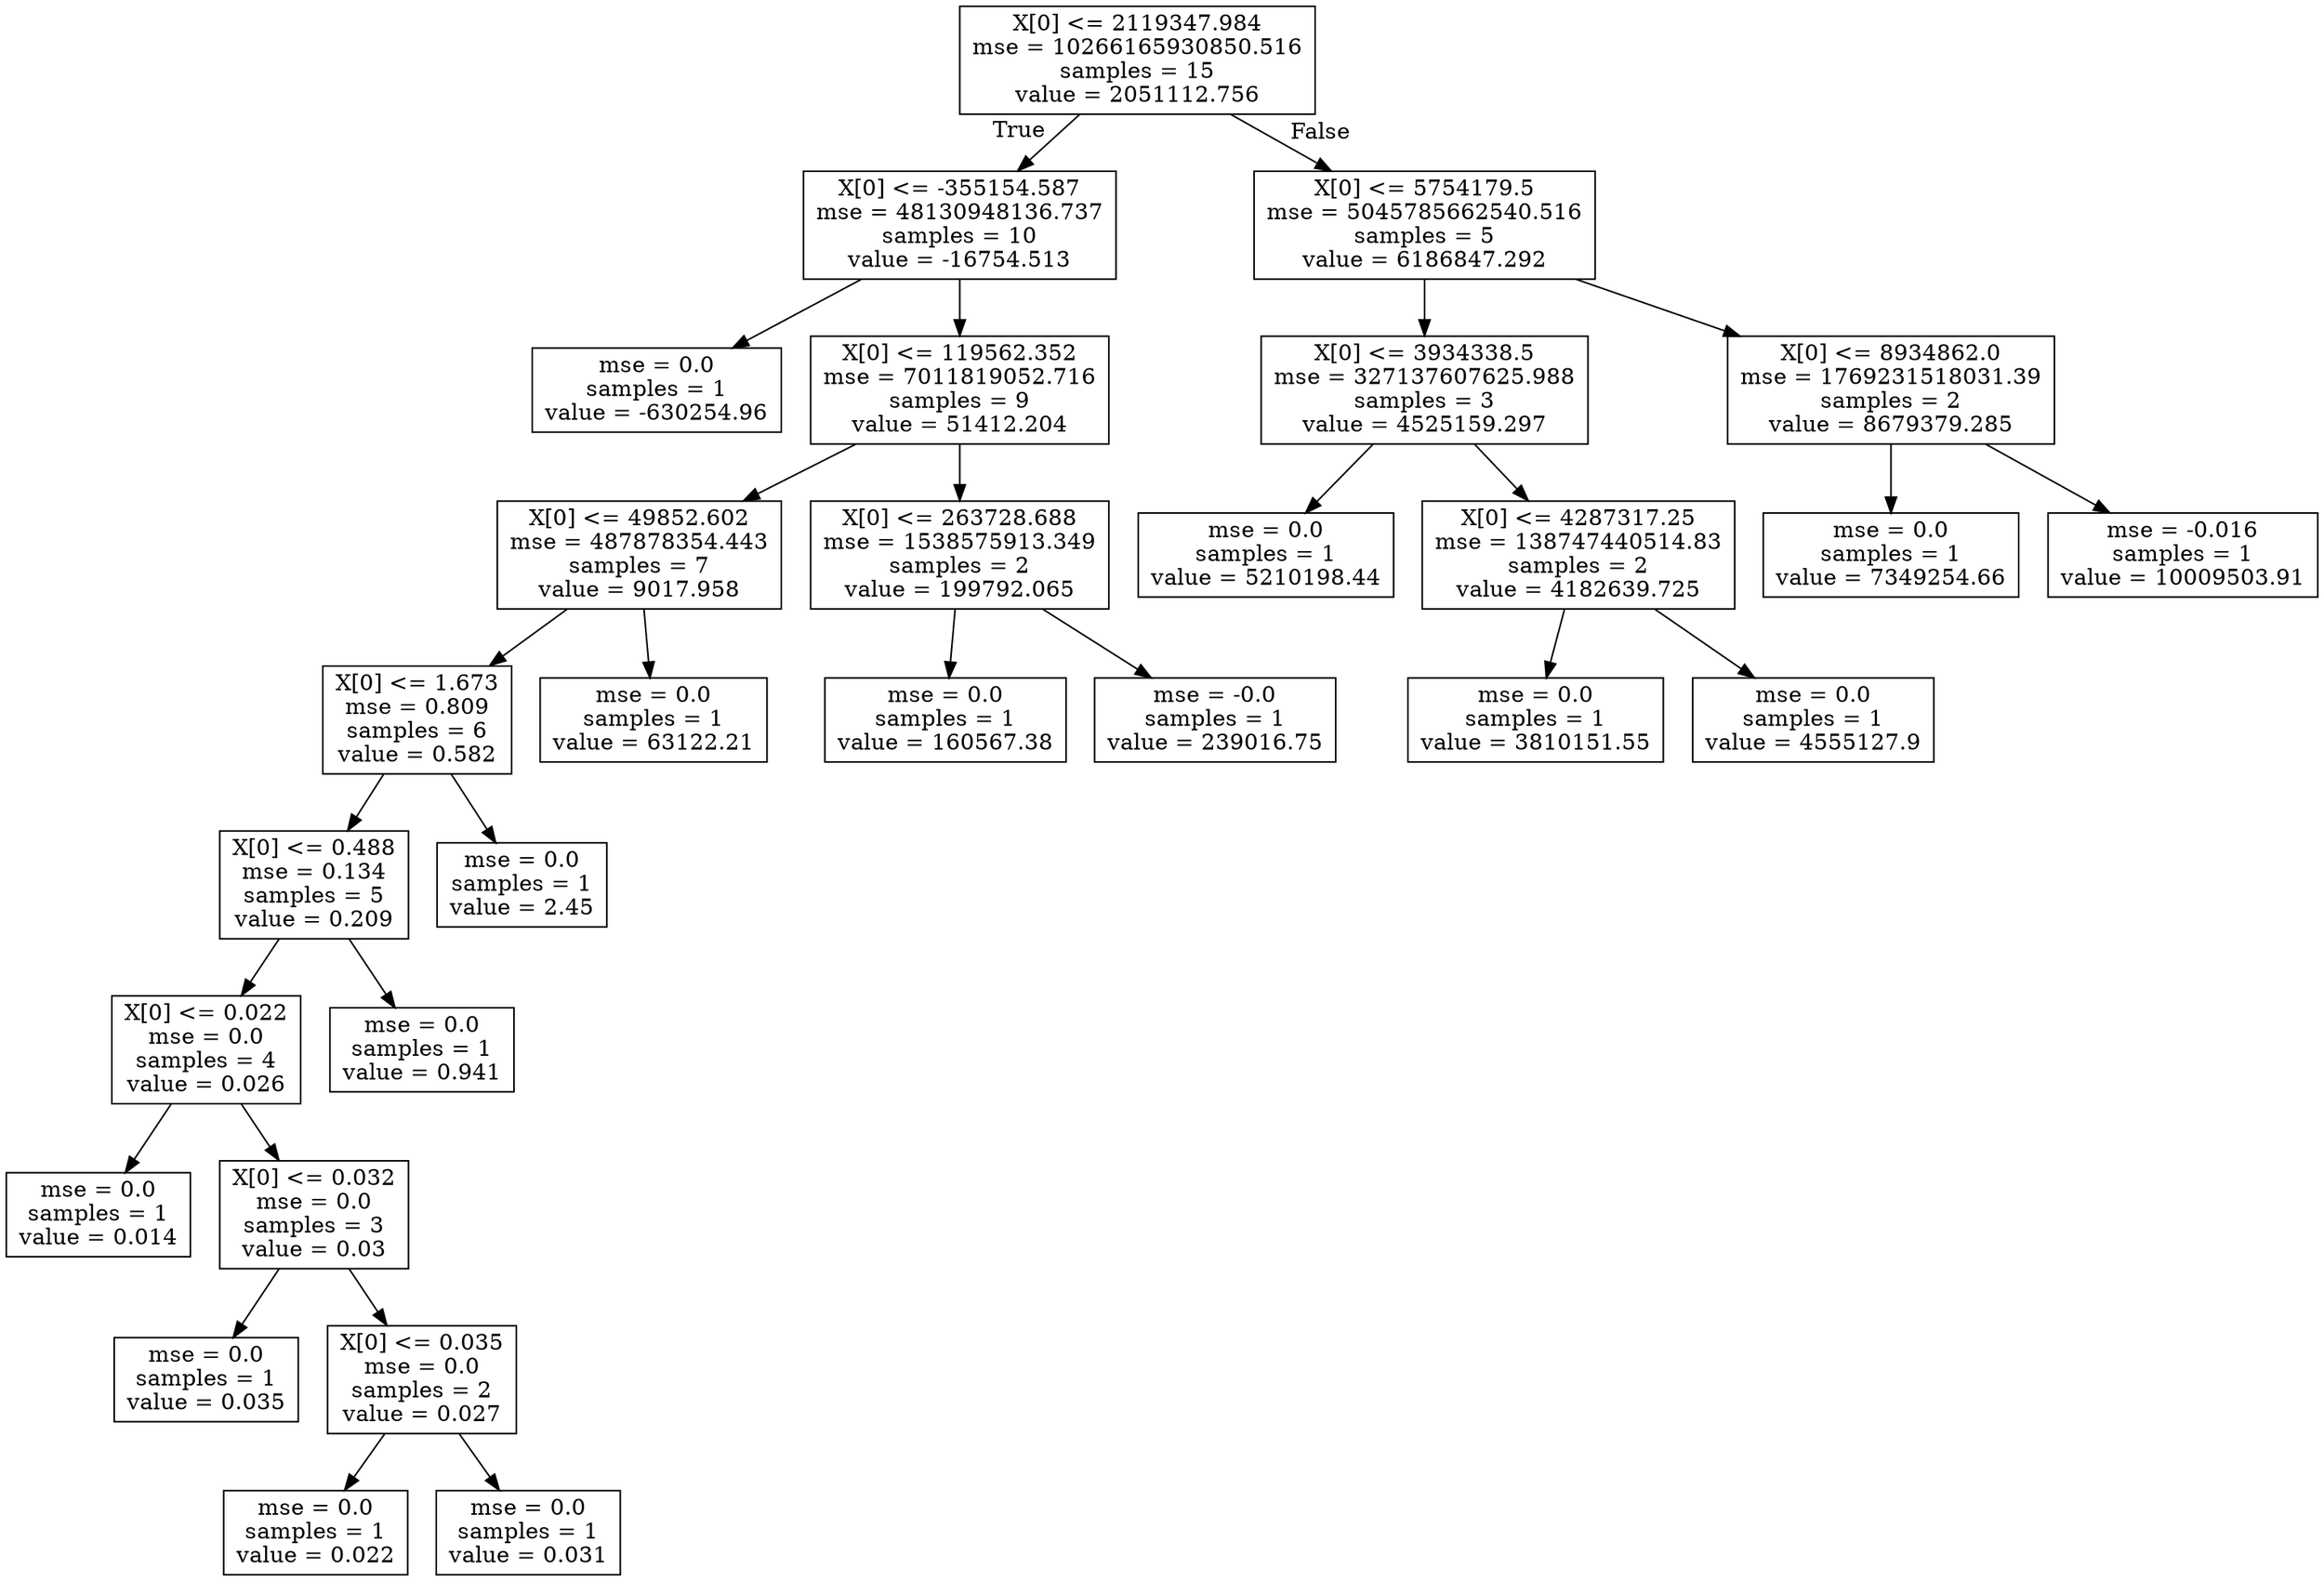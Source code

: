 digraph Tree {
node [shape=box] ;
0 [label="X[0] <= 2119347.984\nmse = 10266165930850.516\nsamples = 15\nvalue = 2051112.756"] ;
1 [label="X[0] <= -355154.587\nmse = 48130948136.737\nsamples = 10\nvalue = -16754.513"] ;
0 -> 1 [labeldistance=2.5, labelangle=45, headlabel="True"] ;
2 [label="mse = 0.0\nsamples = 1\nvalue = -630254.96"] ;
1 -> 2 ;
3 [label="X[0] <= 119562.352\nmse = 7011819052.716\nsamples = 9\nvalue = 51412.204"] ;
1 -> 3 ;
4 [label="X[0] <= 49852.602\nmse = 487878354.443\nsamples = 7\nvalue = 9017.958"] ;
3 -> 4 ;
5 [label="X[0] <= 1.673\nmse = 0.809\nsamples = 6\nvalue = 0.582"] ;
4 -> 5 ;
6 [label="X[0] <= 0.488\nmse = 0.134\nsamples = 5\nvalue = 0.209"] ;
5 -> 6 ;
7 [label="X[0] <= 0.022\nmse = 0.0\nsamples = 4\nvalue = 0.026"] ;
6 -> 7 ;
8 [label="mse = 0.0\nsamples = 1\nvalue = 0.014"] ;
7 -> 8 ;
9 [label="X[0] <= 0.032\nmse = 0.0\nsamples = 3\nvalue = 0.03"] ;
7 -> 9 ;
10 [label="mse = 0.0\nsamples = 1\nvalue = 0.035"] ;
9 -> 10 ;
11 [label="X[0] <= 0.035\nmse = 0.0\nsamples = 2\nvalue = 0.027"] ;
9 -> 11 ;
12 [label="mse = 0.0\nsamples = 1\nvalue = 0.022"] ;
11 -> 12 ;
13 [label="mse = 0.0\nsamples = 1\nvalue = 0.031"] ;
11 -> 13 ;
14 [label="mse = 0.0\nsamples = 1\nvalue = 0.941"] ;
6 -> 14 ;
15 [label="mse = 0.0\nsamples = 1\nvalue = 2.45"] ;
5 -> 15 ;
16 [label="mse = 0.0\nsamples = 1\nvalue = 63122.21"] ;
4 -> 16 ;
17 [label="X[0] <= 263728.688\nmse = 1538575913.349\nsamples = 2\nvalue = 199792.065"] ;
3 -> 17 ;
18 [label="mse = 0.0\nsamples = 1\nvalue = 160567.38"] ;
17 -> 18 ;
19 [label="mse = -0.0\nsamples = 1\nvalue = 239016.75"] ;
17 -> 19 ;
20 [label="X[0] <= 5754179.5\nmse = 5045785662540.516\nsamples = 5\nvalue = 6186847.292"] ;
0 -> 20 [labeldistance=2.5, labelangle=-45, headlabel="False"] ;
21 [label="X[0] <= 3934338.5\nmse = 327137607625.988\nsamples = 3\nvalue = 4525159.297"] ;
20 -> 21 ;
22 [label="mse = 0.0\nsamples = 1\nvalue = 5210198.44"] ;
21 -> 22 ;
23 [label="X[0] <= 4287317.25\nmse = 138747440514.83\nsamples = 2\nvalue = 4182639.725"] ;
21 -> 23 ;
24 [label="mse = 0.0\nsamples = 1\nvalue = 3810151.55"] ;
23 -> 24 ;
25 [label="mse = 0.0\nsamples = 1\nvalue = 4555127.9"] ;
23 -> 25 ;
26 [label="X[0] <= 8934862.0\nmse = 1769231518031.39\nsamples = 2\nvalue = 8679379.285"] ;
20 -> 26 ;
27 [label="mse = 0.0\nsamples = 1\nvalue = 7349254.66"] ;
26 -> 27 ;
28 [label="mse = -0.016\nsamples = 1\nvalue = 10009503.91"] ;
26 -> 28 ;
}